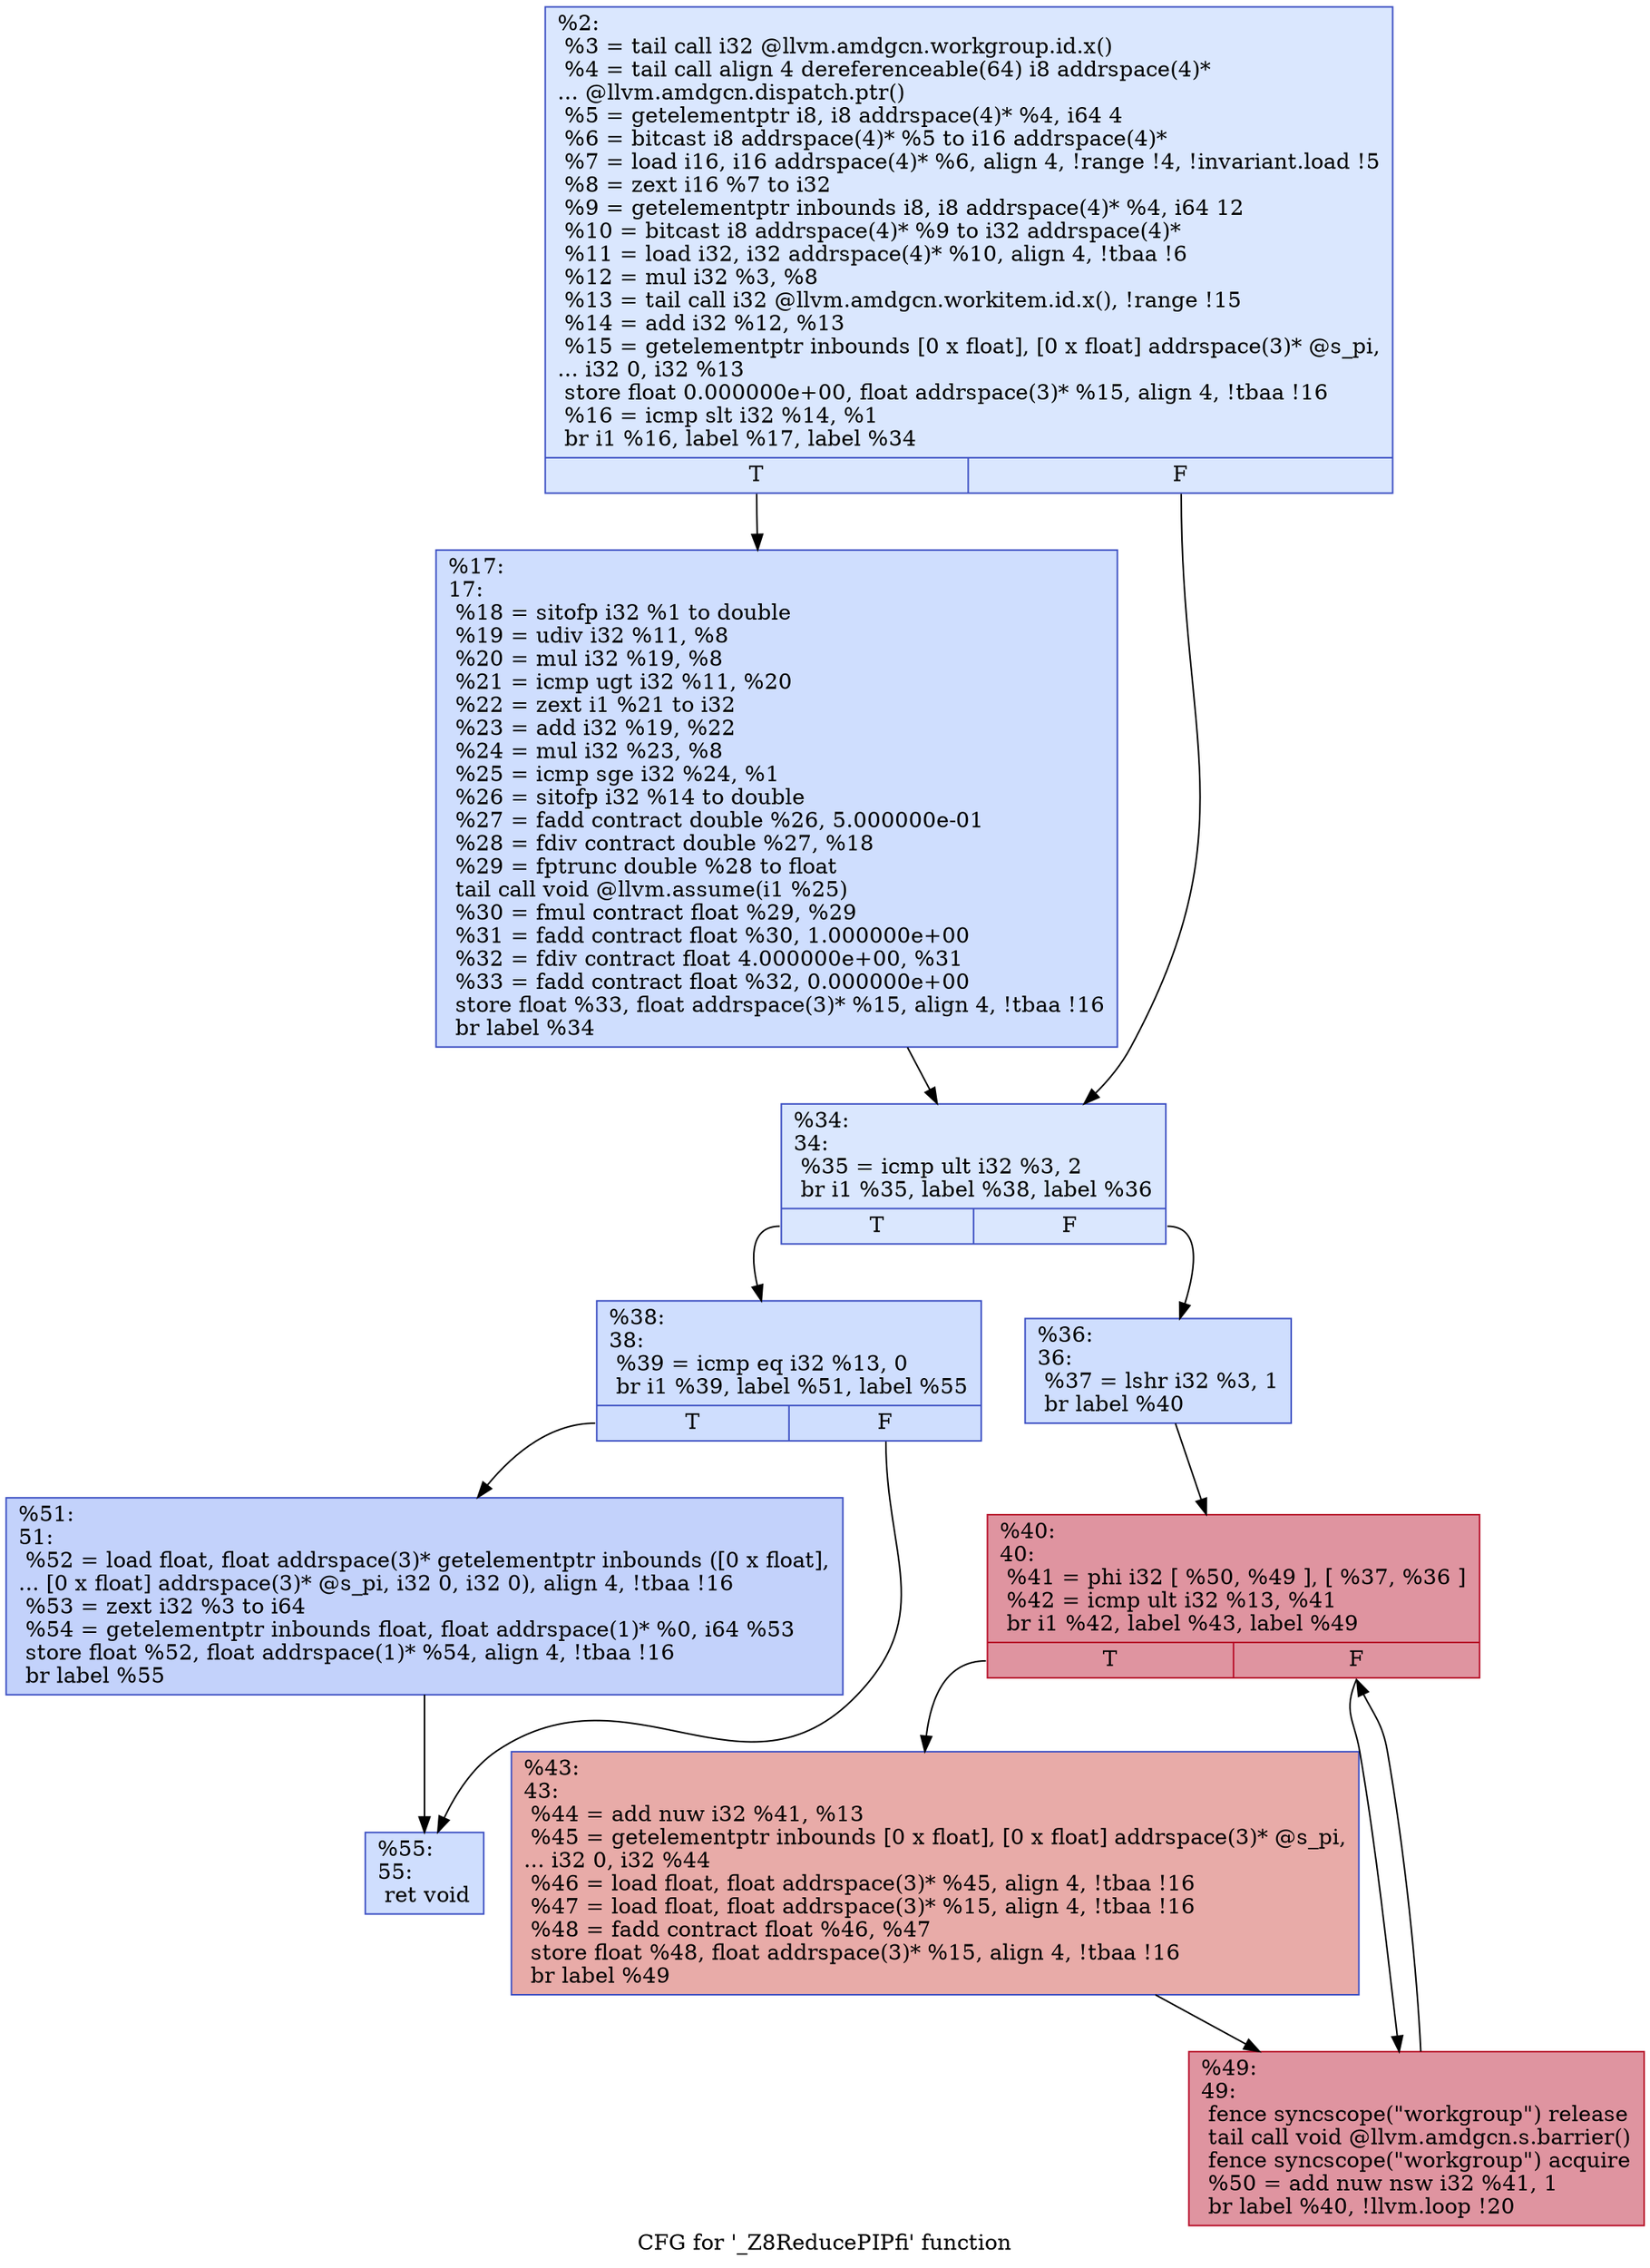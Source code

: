 digraph "CFG for '_Z8ReducePIPfi' function" {
	label="CFG for '_Z8ReducePIPfi' function";

	Node0x5bd1260 [shape=record,color="#3d50c3ff", style=filled, fillcolor="#abc8fd70",label="{%2:\l  %3 = tail call i32 @llvm.amdgcn.workgroup.id.x()\l  %4 = tail call align 4 dereferenceable(64) i8 addrspace(4)*\l... @llvm.amdgcn.dispatch.ptr()\l  %5 = getelementptr i8, i8 addrspace(4)* %4, i64 4\l  %6 = bitcast i8 addrspace(4)* %5 to i16 addrspace(4)*\l  %7 = load i16, i16 addrspace(4)* %6, align 4, !range !4, !invariant.load !5\l  %8 = zext i16 %7 to i32\l  %9 = getelementptr inbounds i8, i8 addrspace(4)* %4, i64 12\l  %10 = bitcast i8 addrspace(4)* %9 to i32 addrspace(4)*\l  %11 = load i32, i32 addrspace(4)* %10, align 4, !tbaa !6\l  %12 = mul i32 %3, %8\l  %13 = tail call i32 @llvm.amdgcn.workitem.id.x(), !range !15\l  %14 = add i32 %12, %13\l  %15 = getelementptr inbounds [0 x float], [0 x float] addrspace(3)* @s_pi,\l... i32 0, i32 %13\l  store float 0.000000e+00, float addrspace(3)* %15, align 4, !tbaa !16\l  %16 = icmp slt i32 %14, %1\l  br i1 %16, label %17, label %34\l|{<s0>T|<s1>F}}"];
	Node0x5bd1260:s0 -> Node0x5bd2c60;
	Node0x5bd1260:s1 -> Node0x5bd42b0;
	Node0x5bd2c60 [shape=record,color="#3d50c3ff", style=filled, fillcolor="#93b5fe70",label="{%17:\l17:                                               \l  %18 = sitofp i32 %1 to double\l  %19 = udiv i32 %11, %8\l  %20 = mul i32 %19, %8\l  %21 = icmp ugt i32 %11, %20\l  %22 = zext i1 %21 to i32\l  %23 = add i32 %19, %22\l  %24 = mul i32 %23, %8\l  %25 = icmp sge i32 %24, %1\l  %26 = sitofp i32 %14 to double\l  %27 = fadd contract double %26, 5.000000e-01\l  %28 = fdiv contract double %27, %18\l  %29 = fptrunc double %28 to float\l  tail call void @llvm.assume(i1 %25)\l  %30 = fmul contract float %29, %29\l  %31 = fadd contract float %30, 1.000000e+00\l  %32 = fdiv contract float 4.000000e+00, %31\l  %33 = fadd contract float %32, 0.000000e+00\l  store float %33, float addrspace(3)* %15, align 4, !tbaa !16\l  br label %34\l}"];
	Node0x5bd2c60 -> Node0x5bd42b0;
	Node0x5bd42b0 [shape=record,color="#3d50c3ff", style=filled, fillcolor="#abc8fd70",label="{%34:\l34:                                               \l  %35 = icmp ult i32 %3, 2\l  br i1 %35, label %38, label %36\l|{<s0>T|<s1>F}}"];
	Node0x5bd42b0:s0 -> Node0x5bd57d0;
	Node0x5bd42b0:s1 -> Node0x5bd5820;
	Node0x5bd5820 [shape=record,color="#3d50c3ff", style=filled, fillcolor="#93b5fe70",label="{%36:\l36:                                               \l  %37 = lshr i32 %3, 1\l  br label %40\l}"];
	Node0x5bd5820 -> Node0x5bd5a20;
	Node0x5bd57d0 [shape=record,color="#3d50c3ff", style=filled, fillcolor="#93b5fe70",label="{%38:\l38:                                               \l  %39 = icmp eq i32 %13, 0\l  br i1 %39, label %51, label %55\l|{<s0>T|<s1>F}}"];
	Node0x5bd57d0:s0 -> Node0x5bd5b70;
	Node0x5bd57d0:s1 -> Node0x5bd5bc0;
	Node0x5bd5a20 [shape=record,color="#b70d28ff", style=filled, fillcolor="#b70d2870",label="{%40:\l40:                                               \l  %41 = phi i32 [ %50, %49 ], [ %37, %36 ]\l  %42 = icmp ult i32 %13, %41\l  br i1 %42, label %43, label %49\l|{<s0>T|<s1>F}}"];
	Node0x5bd5a20:s0 -> Node0x5bd5f00;
	Node0x5bd5a20:s1 -> Node0x5bd5d30;
	Node0x5bd5f00 [shape=record,color="#3d50c3ff", style=filled, fillcolor="#cc403a70",label="{%43:\l43:                                               \l  %44 = add nuw i32 %41, %13\l  %45 = getelementptr inbounds [0 x float], [0 x float] addrspace(3)* @s_pi,\l... i32 0, i32 %44\l  %46 = load float, float addrspace(3)* %45, align 4, !tbaa !16\l  %47 = load float, float addrspace(3)* %15, align 4, !tbaa !16\l  %48 = fadd contract float %46, %47\l  store float %48, float addrspace(3)* %15, align 4, !tbaa !16\l  br label %49\l}"];
	Node0x5bd5f00 -> Node0x5bd5d30;
	Node0x5bd5d30 [shape=record,color="#b70d28ff", style=filled, fillcolor="#b70d2870",label="{%49:\l49:                                               \l  fence syncscope(\"workgroup\") release\l  tail call void @llvm.amdgcn.s.barrier()\l  fence syncscope(\"workgroup\") acquire\l  %50 = add nuw nsw i32 %41, 1\l  br label %40, !llvm.loop !20\l}"];
	Node0x5bd5d30 -> Node0x5bd5a20;
	Node0x5bd5b70 [shape=record,color="#3d50c3ff", style=filled, fillcolor="#779af770",label="{%51:\l51:                                               \l  %52 = load float, float addrspace(3)* getelementptr inbounds ([0 x float],\l... [0 x float] addrspace(3)* @s_pi, i32 0, i32 0), align 4, !tbaa !16\l  %53 = zext i32 %3 to i64\l  %54 = getelementptr inbounds float, float addrspace(1)* %0, i64 %53\l  store float %52, float addrspace(1)* %54, align 4, !tbaa !16\l  br label %55\l}"];
	Node0x5bd5b70 -> Node0x5bd5bc0;
	Node0x5bd5bc0 [shape=record,color="#3d50c3ff", style=filled, fillcolor="#93b5fe70",label="{%55:\l55:                                               \l  ret void\l}"];
}

